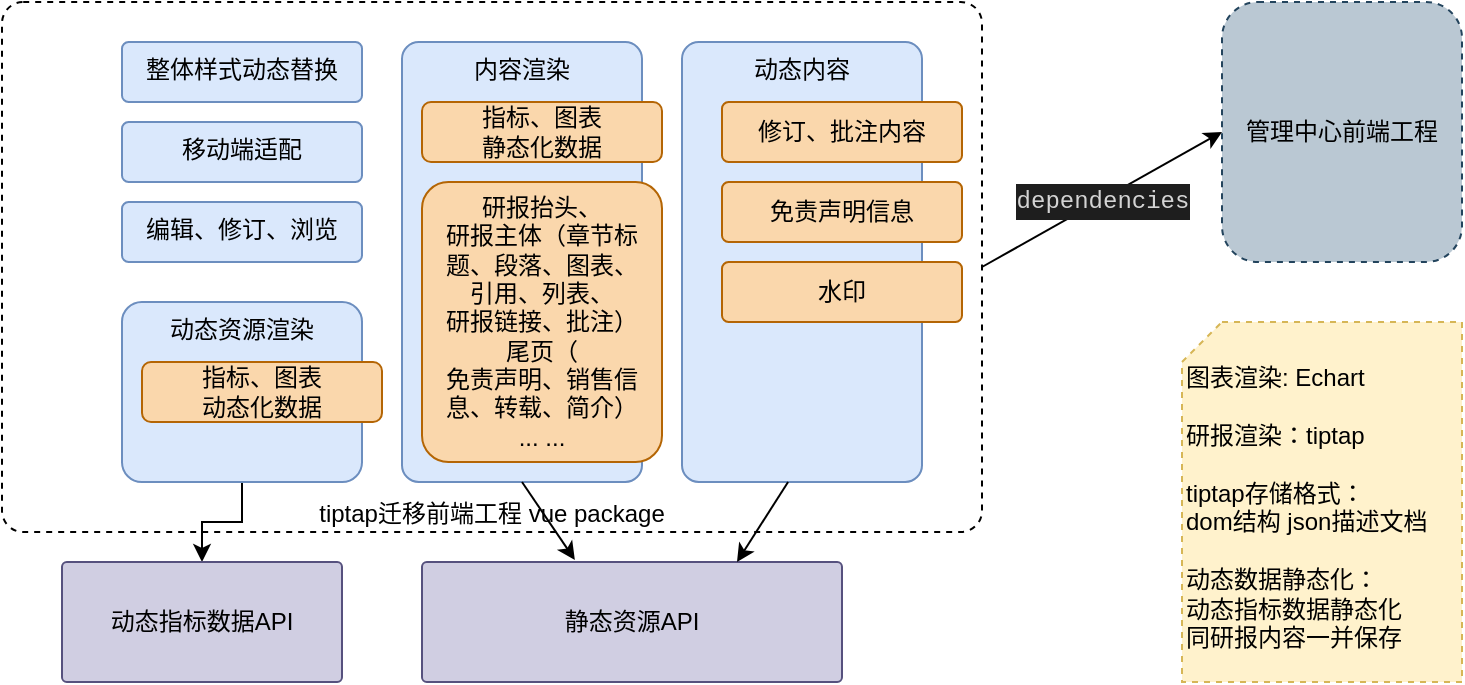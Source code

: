 <mxfile version="20.8.16" type="github">
  <diagram name="第 1 页" id="Ej6Xu8YYIHDuc56v-rKU">
    <mxGraphModel dx="824" dy="561" grid="1" gridSize="10" guides="1" tooltips="1" connect="1" arrows="1" fold="1" page="1" pageScale="1" pageWidth="827" pageHeight="1169" math="0" shadow="0">
      <root>
        <mxCell id="0" />
        <mxCell id="1" parent="0" />
        <mxCell id="QLVLLkYk1Rk1FqDWxppT-1" value="tiptap迁移前端工程 vue package" style="rounded=1;whiteSpace=wrap;html=1;fillColor=none;verticalAlign=bottom;arcSize=4;dashed=1;" parent="1" vertex="1">
          <mxGeometry x="40" y="270" width="490" height="265" as="geometry" />
        </mxCell>
        <mxCell id="QLVLLkYk1Rk1FqDWxppT-2" style="edgeStyle=orthogonalEdgeStyle;rounded=0;orthogonalLoop=1;jettySize=auto;html=1;exitX=0.5;exitY=1;exitDx=0;exitDy=0;" parent="1" source="QLVLLkYk1Rk1FqDWxppT-3" target="QLVLLkYk1Rk1FqDWxppT-6" edge="1">
          <mxGeometry relative="1" as="geometry" />
        </mxCell>
        <mxCell id="QLVLLkYk1Rk1FqDWxppT-3" value="动态资源渲染" style="rounded=1;whiteSpace=wrap;html=1;fillColor=#dae8fc;strokeColor=#6c8ebf;verticalAlign=top;arcSize=11;" parent="1" vertex="1">
          <mxGeometry x="100" y="420" width="120" height="90" as="geometry" />
        </mxCell>
        <mxCell id="QLVLLkYk1Rk1FqDWxppT-4" value="内容渲染" style="rounded=1;whiteSpace=wrap;html=1;fillColor=#dae8fc;strokeColor=#6c8ebf;arcSize=7;verticalAlign=top;" parent="1" vertex="1">
          <mxGeometry x="240" y="290" width="120" height="220" as="geometry" />
        </mxCell>
        <mxCell id="QLVLLkYk1Rk1FqDWxppT-5" value="研报抬头、&lt;br&gt;研报主体（章节标题、段落、图表、&lt;br&gt;引用、列表、&lt;br&gt;研报链接、批注）&lt;br&gt;尾页（&lt;br&gt;免责声明、销售信息、转载、简介）&lt;br&gt;... ..." style="rounded=1;whiteSpace=wrap;html=1;fillColor=#fad7ac;strokeColor=#b46504;arcSize=11;" parent="1" vertex="1">
          <mxGeometry x="250" y="360" width="120" height="140" as="geometry" />
        </mxCell>
        <mxCell id="QLVLLkYk1Rk1FqDWxppT-6" value="动态指标数据API" style="rounded=1;whiteSpace=wrap;html=1;fillColor=#d0cee2;strokeColor=#56517e;verticalAlign=middle;arcSize=4;" parent="1" vertex="1">
          <mxGeometry x="70" y="550" width="140" height="60" as="geometry" />
        </mxCell>
        <mxCell id="QLVLLkYk1Rk1FqDWxppT-7" value="静态资源API" style="rounded=1;whiteSpace=wrap;html=1;fillColor=#d0cee2;strokeColor=#56517e;verticalAlign=middle;arcSize=4;" parent="1" vertex="1">
          <mxGeometry x="250" y="550" width="210" height="60" as="geometry" />
        </mxCell>
        <mxCell id="QLVLLkYk1Rk1FqDWxppT-8" value="指标、图表&lt;br&gt;静态化数据" style="rounded=1;whiteSpace=wrap;html=1;fillColor=#fad7ac;strokeColor=#b46504;" parent="1" vertex="1">
          <mxGeometry x="250" y="320" width="120" height="30" as="geometry" />
        </mxCell>
        <mxCell id="QLVLLkYk1Rk1FqDWxppT-9" value="" style="endArrow=classic;html=1;rounded=0;exitX=0.5;exitY=1;exitDx=0;exitDy=0;entryX=0.364;entryY=-0.017;entryDx=0;entryDy=0;entryPerimeter=0;" parent="1" source="QLVLLkYk1Rk1FqDWxppT-4" target="QLVLLkYk1Rk1FqDWxppT-7" edge="1">
          <mxGeometry width="50" height="50" relative="1" as="geometry">
            <mxPoint x="250" y="320" as="sourcePoint" />
            <mxPoint x="300" y="270" as="targetPoint" />
          </mxGeometry>
        </mxCell>
        <mxCell id="1Zusz6Eb5MTFPOyElNCq-1" value="指标、图表&lt;br&gt;动态化数据" style="rounded=1;whiteSpace=wrap;html=1;fillColor=#fad7ac;strokeColor=#b46504;" parent="1" vertex="1">
          <mxGeometry x="110" y="450" width="120" height="30" as="geometry" />
        </mxCell>
        <mxCell id="1Zusz6Eb5MTFPOyElNCq-4" value="动态内容" style="rounded=1;whiteSpace=wrap;html=1;fillColor=#dae8fc;strokeColor=#6c8ebf;arcSize=7;verticalAlign=top;" parent="1" vertex="1">
          <mxGeometry x="380" y="290" width="120" height="220" as="geometry" />
        </mxCell>
        <mxCell id="1Zusz6Eb5MTFPOyElNCq-3" value="修订、批注内容" style="rounded=1;whiteSpace=wrap;html=1;fillColor=#fad7ac;strokeColor=#b46504;arcSize=11;" parent="1" vertex="1">
          <mxGeometry x="400" y="320" width="120" height="30" as="geometry" />
        </mxCell>
        <mxCell id="1Zusz6Eb5MTFPOyElNCq-5" value="免责声明信息" style="rounded=1;whiteSpace=wrap;html=1;fillColor=#fad7ac;strokeColor=#b46504;arcSize=11;" parent="1" vertex="1">
          <mxGeometry x="400" y="360" width="120" height="30" as="geometry" />
        </mxCell>
        <mxCell id="1Zusz6Eb5MTFPOyElNCq-6" value="" style="endArrow=classic;html=1;rounded=0;entryX=0.75;entryY=0;entryDx=0;entryDy=0;exitX=0.442;exitY=1;exitDx=0;exitDy=0;exitPerimeter=0;" parent="1" source="1Zusz6Eb5MTFPOyElNCq-4" target="QLVLLkYk1Rk1FqDWxppT-7" edge="1">
          <mxGeometry width="50" height="50" relative="1" as="geometry">
            <mxPoint x="260" y="570" as="sourcePoint" />
            <mxPoint x="310" y="520" as="targetPoint" />
          </mxGeometry>
        </mxCell>
        <mxCell id="1Zusz6Eb5MTFPOyElNCq-8" value="&lt;br&gt;图表渲染: Echart&lt;br&gt;&lt;br&gt;研报渲染：tiptap&lt;br&gt;&lt;br&gt;tiptap存储格式：&lt;br&gt;dom结构 json描述文档&lt;br&gt;&lt;br&gt;动态数据静态化：&lt;br&gt;动态指标数据静态化&lt;br&gt;同研报内容一并保存" style="shape=card;whiteSpace=wrap;html=1;dashed=1;size=20;fillColor=#fff2cc;strokeColor=#d6b656;verticalAlign=top;align=left;" parent="1" vertex="1">
          <mxGeometry x="630" y="430" width="140" height="180" as="geometry" />
        </mxCell>
        <mxCell id="1Zusz6Eb5MTFPOyElNCq-9" value="水印" style="rounded=1;whiteSpace=wrap;html=1;fillColor=#fad7ac;strokeColor=#b46504;arcSize=11;" parent="1" vertex="1">
          <mxGeometry x="400" y="400" width="120" height="30" as="geometry" />
        </mxCell>
        <mxCell id="1Zusz6Eb5MTFPOyElNCq-11" value="管理中心前端工程" style="rounded=1;whiteSpace=wrap;html=1;dashed=1;fillColor=#bac8d3;strokeColor=#23445d;" parent="1" vertex="1">
          <mxGeometry x="650" y="270" width="120" height="130" as="geometry" />
        </mxCell>
        <mxCell id="1Zusz6Eb5MTFPOyElNCq-13" value="" style="endArrow=classic;html=1;rounded=0;exitX=1;exitY=0.5;exitDx=0;exitDy=0;entryX=0;entryY=0.5;entryDx=0;entryDy=0;" parent="1" source="QLVLLkYk1Rk1FqDWxppT-1" target="1Zusz6Eb5MTFPOyElNCq-11" edge="1">
          <mxGeometry relative="1" as="geometry">
            <mxPoint x="320" y="410" as="sourcePoint" />
            <mxPoint x="610" y="430" as="targetPoint" />
          </mxGeometry>
        </mxCell>
        <mxCell id="1Zusz6Eb5MTFPOyElNCq-14" value="&lt;div style=&quot;color: rgb(212, 212, 212); background-color: rgb(30, 30, 30); font-family: Menlo, Monaco, &amp;quot;Courier New&amp;quot;, monospace; font-size: 12px; line-height: 18px;&quot;&gt;dependencies&lt;/div&gt;" style="edgeLabel;resizable=0;html=1;align=center;verticalAlign=middle;dashed=1;" parent="1Zusz6Eb5MTFPOyElNCq-13" connectable="0" vertex="1">
          <mxGeometry relative="1" as="geometry">
            <mxPoint as="offset" />
          </mxGeometry>
        </mxCell>
        <mxCell id="1Zusz6Eb5MTFPOyElNCq-15" value="整体样式动态替换" style="rounded=1;whiteSpace=wrap;html=1;fillColor=#dae8fc;strokeColor=#6c8ebf;verticalAlign=top;arcSize=11;" parent="1" vertex="1">
          <mxGeometry x="100" y="290" width="120" height="30" as="geometry" />
        </mxCell>
        <mxCell id="1Zusz6Eb5MTFPOyElNCq-16" value="移动端适配" style="rounded=1;whiteSpace=wrap;html=1;fillColor=#dae8fc;strokeColor=#6c8ebf;verticalAlign=top;arcSize=11;" parent="1" vertex="1">
          <mxGeometry x="100" y="330" width="120" height="30" as="geometry" />
        </mxCell>
        <mxCell id="1Zusz6Eb5MTFPOyElNCq-17" value="编辑、修订、浏览" style="rounded=1;whiteSpace=wrap;html=1;fillColor=#dae8fc;strokeColor=#6c8ebf;verticalAlign=top;arcSize=11;" parent="1" vertex="1">
          <mxGeometry x="100" y="370" width="120" height="30" as="geometry" />
        </mxCell>
      </root>
    </mxGraphModel>
  </diagram>
</mxfile>
